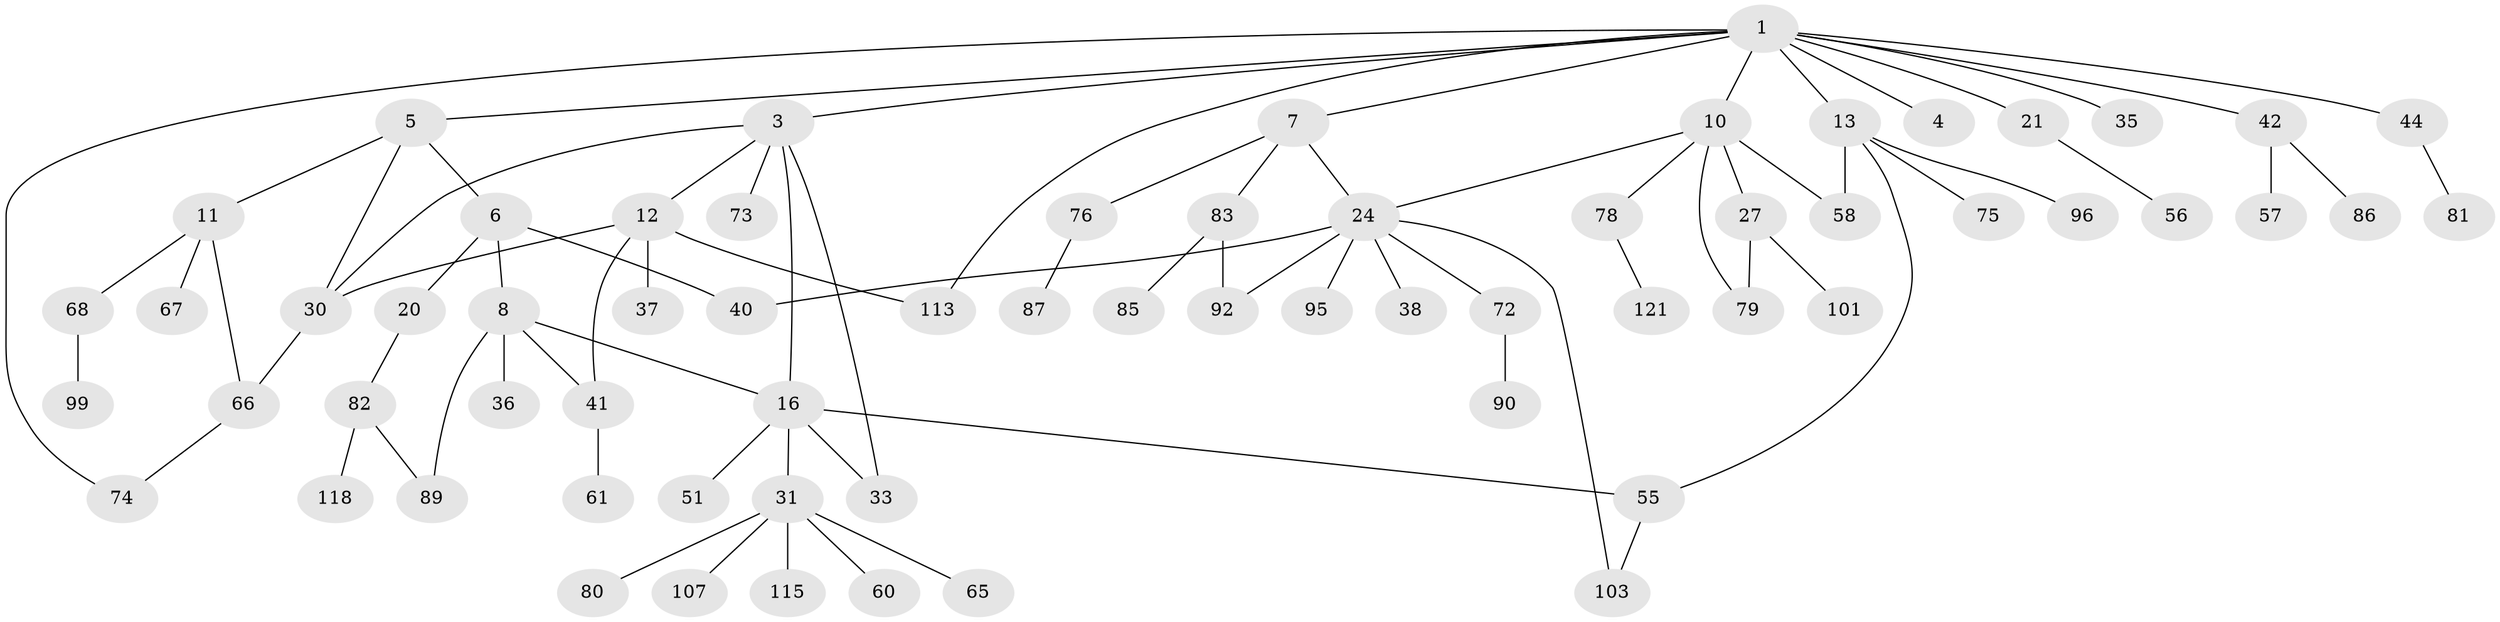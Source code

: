 // original degree distribution, {5: 0.03076923076923077, 7: 0.023076923076923078, 6: 0.015384615384615385, 1: 0.3384615384615385, 4: 0.08461538461538462, 3: 0.13076923076923078, 2: 0.3769230769230769}
// Generated by graph-tools (version 1.1) at 2025/13/03/09/25 04:13:16]
// undirected, 65 vertices, 80 edges
graph export_dot {
graph [start="1"]
  node [color=gray90,style=filled];
  1 [super="+2+9+22"];
  3 [super="+39"];
  4;
  5;
  6;
  7 [super="+15+32"];
  8 [super="+77+14+106"];
  10 [super="+17+47+18"];
  11;
  12 [super="+26+94"];
  13 [super="+23+93"];
  16 [super="+19"];
  20;
  21;
  24 [super="+34+97+117"];
  27 [super="+52"];
  30 [super="+91"];
  31 [super="+64"];
  33 [super="+110"];
  35 [super="+49"];
  36;
  37 [super="+122+126"];
  38;
  40 [super="+59"];
  41 [super="+53+48"];
  42 [super="+43"];
  44;
  51 [super="+98"];
  55;
  56 [super="+84"];
  57;
  58 [super="+69"];
  60 [super="+62"];
  61;
  65;
  66 [super="+109+71"];
  67;
  68;
  72;
  73 [super="+105"];
  74;
  75;
  76;
  78;
  79;
  80;
  81;
  82 [super="+108"];
  83 [super="+119"];
  85;
  86 [super="+120"];
  87 [super="+114"];
  89 [super="+127"];
  90;
  92;
  95;
  96;
  99;
  101 [super="+102"];
  103 [super="+104"];
  107;
  113;
  115;
  118;
  121 [super="+123"];
  1 -- 5;
  1 -- 13;
  1 -- 113;
  1 -- 3;
  1 -- 4;
  1 -- 21;
  1 -- 7;
  1 -- 10;
  1 -- 42;
  1 -- 44;
  1 -- 74;
  1 -- 35;
  3 -- 12;
  3 -- 16;
  3 -- 30;
  3 -- 33;
  3 -- 73;
  5 -- 6;
  5 -- 11;
  5 -- 30;
  6 -- 8;
  6 -- 20;
  6 -- 40;
  7 -- 83;
  7 -- 24;
  7 -- 76;
  8 -- 36;
  8 -- 41;
  8 -- 89;
  8 -- 16;
  10 -- 78;
  10 -- 79;
  10 -- 58;
  10 -- 24;
  10 -- 27;
  11 -- 66;
  11 -- 67;
  11 -- 68;
  12 -- 113;
  12 -- 41;
  12 -- 37;
  12 -- 30;
  13 -- 55;
  13 -- 75;
  13 -- 58;
  13 -- 96;
  16 -- 33;
  16 -- 51;
  16 -- 55;
  16 -- 31;
  20 -- 82;
  21 -- 56;
  24 -- 92;
  24 -- 38;
  24 -- 103;
  24 -- 72;
  24 -- 95;
  24 -- 40;
  27 -- 101;
  27 -- 79;
  30 -- 66;
  31 -- 60;
  31 -- 107;
  31 -- 80;
  31 -- 65;
  31 -- 115;
  41 -- 61;
  42 -- 57;
  42 -- 86;
  44 -- 81;
  55 -- 103;
  66 -- 74;
  68 -- 99;
  72 -- 90;
  76 -- 87;
  78 -- 121;
  82 -- 118;
  82 -- 89;
  83 -- 85;
  83 -- 92;
}

